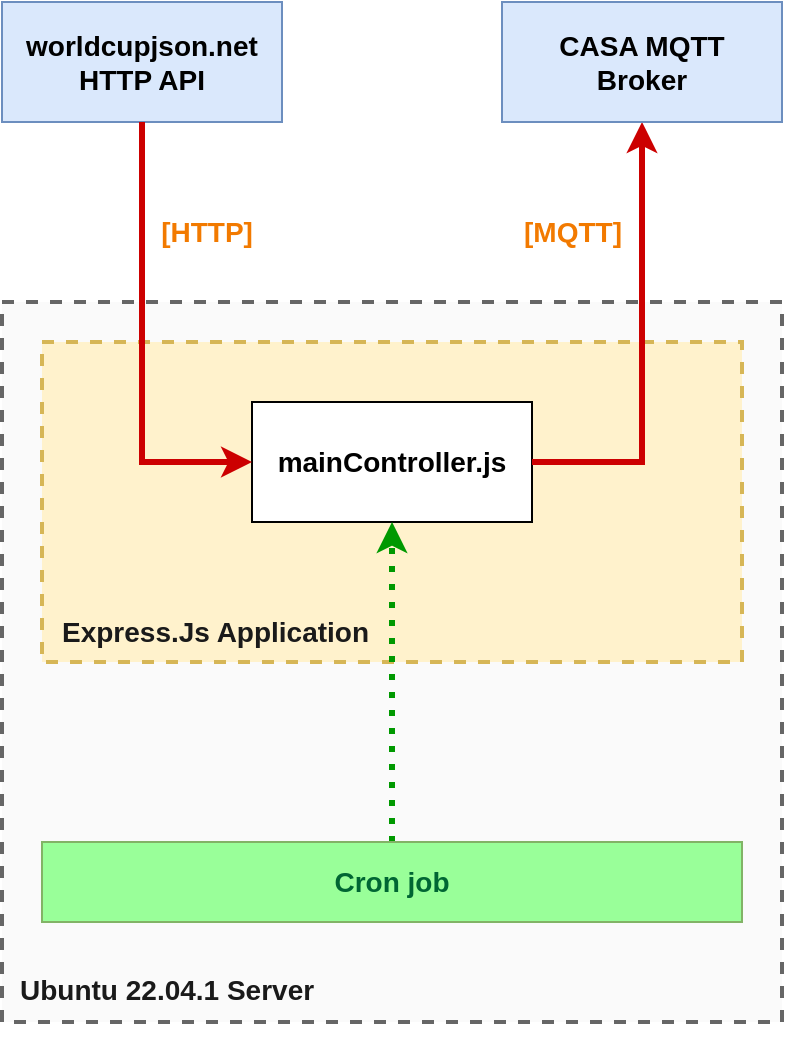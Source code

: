 <mxfile version="20.5.3" type="device"><diagram id="S0TvwbVR5jmGjXJ1LBFk" name="Page-1"><mxGraphModel dx="914" dy="518" grid="1" gridSize="10" guides="1" tooltips="1" connect="1" arrows="1" fold="1" page="1" pageScale="1" pageWidth="827" pageHeight="1169" math="0" shadow="0"><root><mxCell id="0"/><mxCell id="1" parent="0"/><mxCell id="M1975KnoRrQks7p3E_hc-1" value="&lt;font size=&quot;1&quot; style=&quot;&quot;&gt;&lt;b style=&quot;font-size: 14px;&quot;&gt;worldcupjson.net&lt;br&gt;HTTP API&lt;br&gt;&lt;/b&gt;&lt;/font&gt;" style="rounded=0;whiteSpace=wrap;html=1;fillColor=#dae8fc;strokeColor=#6c8ebf;" vertex="1" parent="1"><mxGeometry x="60" y="40" width="140" height="60" as="geometry"/></mxCell><mxCell id="M1975KnoRrQks7p3E_hc-2" value="&lt;font size=&quot;1&quot; style=&quot;&quot;&gt;&lt;b style=&quot;font-size: 14px;&quot;&gt;&lt;br&gt;&lt;/b&gt;&lt;/font&gt;" style="rounded=0;whiteSpace=wrap;html=1;dashed=1;strokeWidth=2;fillColor=#FAFAFA;fontColor=#333333;strokeColor=#666666;" vertex="1" parent="1"><mxGeometry x="60" y="190" width="390" height="360" as="geometry"/></mxCell><mxCell id="M1975KnoRrQks7p3E_hc-3" value="&lt;font size=&quot;1&quot; style=&quot;&quot;&gt;&lt;b style=&quot;font-size: 14px;&quot;&gt;&lt;br&gt;&lt;/b&gt;&lt;/font&gt;" style="rounded=0;whiteSpace=wrap;html=1;fillColor=#fff2cc;strokeColor=#d6b656;dashed=1;strokeWidth=2;" vertex="1" parent="1"><mxGeometry x="80" y="210" width="350" height="160" as="geometry"/></mxCell><mxCell id="M1975KnoRrQks7p3E_hc-5" value="&lt;b style=&quot;font-family: Helvetica; font-style: normal; font-variant-ligatures: normal; font-variant-caps: normal; letter-spacing: normal; orphans: 2; text-align: center; text-indent: 0px; text-transform: none; widows: 2; word-spacing: 0px; -webkit-text-stroke-width: 0px; text-decoration-thickness: initial; text-decoration-style: initial; text-decoration-color: initial; font-size: 14px;&quot;&gt;Express.Js Application&lt;/b&gt;" style="text;whiteSpace=wrap;html=1;fontSize=14;labelBackgroundColor=none;fontColor=#1A1A1A;" vertex="1" parent="1"><mxGeometry x="88" y="340" width="190" height="40" as="geometry"/></mxCell><mxCell id="M1975KnoRrQks7p3E_hc-7" value="&lt;font size=&quot;1&quot; style=&quot;&quot;&gt;&lt;b style=&quot;font-size: 14px;&quot;&gt;mainController.js&lt;br&gt;&lt;/b&gt;&lt;/font&gt;" style="rounded=0;whiteSpace=wrap;html=1;" vertex="1" parent="1"><mxGeometry x="185" y="240" width="140" height="60" as="geometry"/></mxCell><mxCell id="M1975KnoRrQks7p3E_hc-8" value="&lt;b style=&quot;font-family: Helvetica; font-style: normal; font-variant-ligatures: normal; font-variant-caps: normal; letter-spacing: normal; orphans: 2; text-align: center; text-indent: 0px; text-transform: none; widows: 2; word-spacing: 0px; -webkit-text-stroke-width: 0px; text-decoration-thickness: initial; text-decoration-style: initial; text-decoration-color: initial; font-size: 14px;&quot;&gt;Ubuntu 22.04.1 Server&lt;br&gt;&lt;/b&gt;" style="text;whiteSpace=wrap;html=1;fontSize=14;labelBackgroundColor=none;fontColor=#1A1A1A;" vertex="1" parent="1"><mxGeometry x="67" y="519" width="190" height="40" as="geometry"/></mxCell><mxCell id="M1975KnoRrQks7p3E_hc-13" style="edgeStyle=orthogonalEdgeStyle;rounded=0;orthogonalLoop=1;jettySize=auto;html=1;entryX=0.5;entryY=1;entryDx=0;entryDy=0;strokeColor=#009900;strokeWidth=3;fontSize=14;fontColor=#0066CC;dashed=1;dashPattern=1 2;" edge="1" parent="1" source="M1975KnoRrQks7p3E_hc-9" target="M1975KnoRrQks7p3E_hc-7"><mxGeometry relative="1" as="geometry"/></mxCell><mxCell id="M1975KnoRrQks7p3E_hc-9" value="&lt;font size=&quot;1&quot; style=&quot;&quot;&gt;&lt;b style=&quot;font-size: 14px;&quot;&gt;Cron job&lt;br&gt;&lt;/b&gt;&lt;/font&gt;" style="rounded=0;whiteSpace=wrap;html=1;fillColor=#99FF99;strokeColor=#82b366;fontColor=#006633;" vertex="1" parent="1"><mxGeometry x="80" y="460" width="350" height="40" as="geometry"/></mxCell><mxCell id="M1975KnoRrQks7p3E_hc-15" style="edgeStyle=orthogonalEdgeStyle;rounded=0;orthogonalLoop=1;jettySize=auto;html=1;entryX=1;entryY=0.5;entryDx=0;entryDy=0;strokeColor=#CC0000;strokeWidth=3;fontSize=14;fontColor=#006633;endArrow=none;endFill=0;startArrow=classic;startFill=1;exitX=0.5;exitY=1;exitDx=0;exitDy=0;" edge="1" parent="1" source="M1975KnoRrQks7p3E_hc-10" target="M1975KnoRrQks7p3E_hc-7"><mxGeometry relative="1" as="geometry"><Array as="points"><mxPoint x="380" y="270"/></Array></mxGeometry></mxCell><mxCell id="M1975KnoRrQks7p3E_hc-10" value="&lt;font size=&quot;1&quot; style=&quot;&quot;&gt;&lt;b style=&quot;font-size: 14px;&quot;&gt;CASA MQTT &lt;br&gt;Broker&lt;br&gt;&lt;/b&gt;&lt;/font&gt;" style="rounded=0;whiteSpace=wrap;html=1;fillColor=#dae8fc;strokeColor=#6c8ebf;" vertex="1" parent="1"><mxGeometry x="310" y="40" width="140" height="60" as="geometry"/></mxCell><mxCell id="M1975KnoRrQks7p3E_hc-12" style="edgeStyle=orthogonalEdgeStyle;rounded=0;orthogonalLoop=1;jettySize=auto;html=1;entryX=0;entryY=0.5;entryDx=0;entryDy=0;strokeWidth=3;fontSize=14;fontColor=#0066CC;strokeColor=#CC0000;" edge="1" parent="1" source="M1975KnoRrQks7p3E_hc-1" target="M1975KnoRrQks7p3E_hc-7"><mxGeometry relative="1" as="geometry"/></mxCell><mxCell id="M1975KnoRrQks7p3E_hc-16" value="[HTTP]" style="text;html=1;align=center;verticalAlign=middle;resizable=0;points=[];autosize=1;strokeColor=none;fillColor=none;fontSize=14;fontColor=#F27A00;fontStyle=1" vertex="1" parent="1"><mxGeometry x="127" y="140" width="70" height="30" as="geometry"/></mxCell><mxCell id="M1975KnoRrQks7p3E_hc-17" value="[MQTT]" style="text;html=1;align=center;verticalAlign=middle;resizable=0;points=[];autosize=1;strokeColor=none;fillColor=none;fontSize=14;fontColor=#F27A00;fontStyle=1" vertex="1" parent="1"><mxGeometry x="310" y="140" width="70" height="30" as="geometry"/></mxCell></root></mxGraphModel></diagram></mxfile>